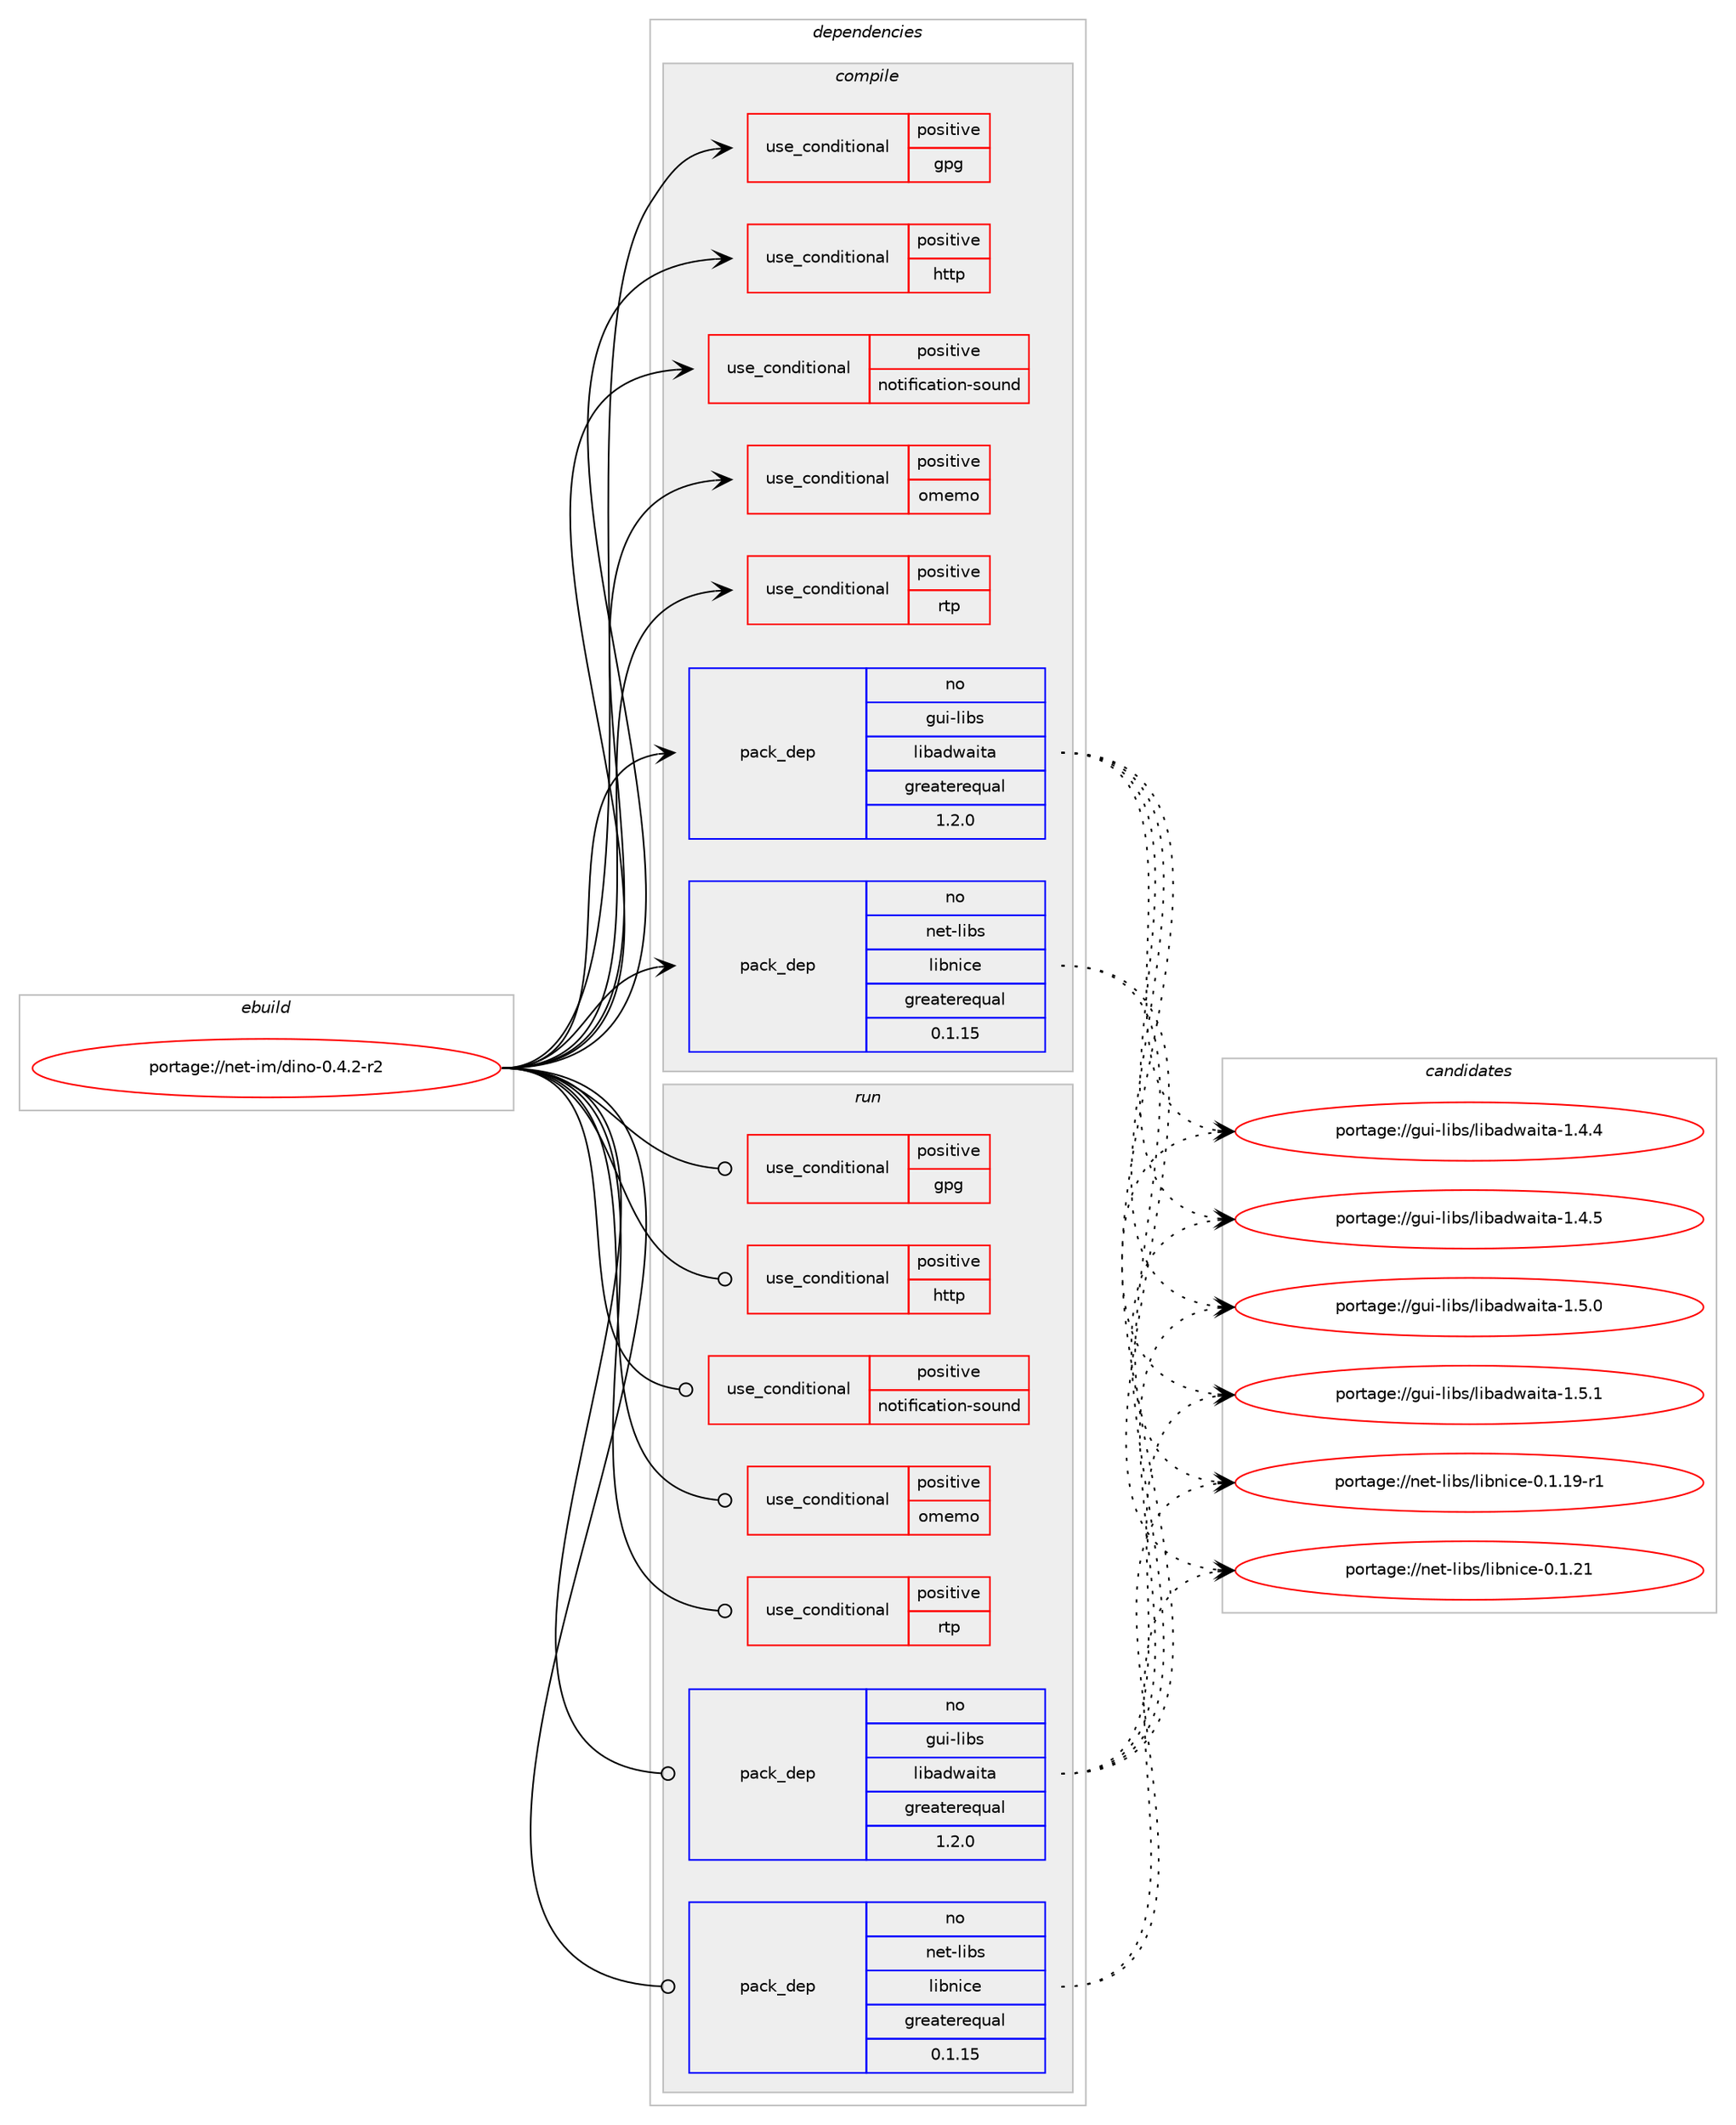 digraph prolog {

# *************
# Graph options
# *************

newrank=true;
concentrate=true;
compound=true;
graph [rankdir=LR,fontname=Helvetica,fontsize=10,ranksep=1.5];#, ranksep=2.5, nodesep=0.2];
edge  [arrowhead=vee];
node  [fontname=Helvetica,fontsize=10];

# **********
# The ebuild
# **********

subgraph cluster_leftcol {
color=gray;
rank=same;
label=<<i>ebuild</i>>;
id [label="portage://net-im/dino-0.4.2-r2", color=red, width=4, href="../net-im/dino-0.4.2-r2.svg"];
}

# ****************
# The dependencies
# ****************

subgraph cluster_midcol {
color=gray;
label=<<i>dependencies</i>>;
subgraph cluster_compile {
fillcolor="#eeeeee";
style=filled;
label=<<i>compile</i>>;
subgraph cond88938 {
dependency179199 [label=<<TABLE BORDER="0" CELLBORDER="1" CELLSPACING="0" CELLPADDING="4"><TR><TD ROWSPAN="3" CELLPADDING="10">use_conditional</TD></TR><TR><TD>positive</TD></TR><TR><TD>gpg</TD></TR></TABLE>>, shape=none, color=red];
# *** BEGIN UNKNOWN DEPENDENCY TYPE (TODO) ***
# dependency179199 -> package_dependency(portage://net-im/dino-0.4.2-r2,install,no,app-crypt,gpgme,none,[,,],any_same_slot,[])
# *** END UNKNOWN DEPENDENCY TYPE (TODO) ***

}
id:e -> dependency179199:w [weight=20,style="solid",arrowhead="vee"];
subgraph cond88939 {
dependency179200 [label=<<TABLE BORDER="0" CELLBORDER="1" CELLSPACING="0" CELLPADDING="4"><TR><TD ROWSPAN="3" CELLPADDING="10">use_conditional</TD></TR><TR><TD>positive</TD></TR><TR><TD>http</TD></TR></TABLE>>, shape=none, color=red];
# *** BEGIN UNKNOWN DEPENDENCY TYPE (TODO) ***
# dependency179200 -> package_dependency(portage://net-im/dino-0.4.2-r2,install,no,net-libs,libsoup,none,[,,],[slot(2.4)],[])
# *** END UNKNOWN DEPENDENCY TYPE (TODO) ***

}
id:e -> dependency179200:w [weight=20,style="solid",arrowhead="vee"];
subgraph cond88940 {
dependency179201 [label=<<TABLE BORDER="0" CELLBORDER="1" CELLSPACING="0" CELLPADDING="4"><TR><TD ROWSPAN="3" CELLPADDING="10">use_conditional</TD></TR><TR><TD>positive</TD></TR><TR><TD>notification-sound</TD></TR></TABLE>>, shape=none, color=red];
# *** BEGIN UNKNOWN DEPENDENCY TYPE (TODO) ***
# dependency179201 -> package_dependency(portage://net-im/dino-0.4.2-r2,install,no,media-libs,libcanberra,none,[,,],[slot(0)],[use(enable(sound),none)])
# *** END UNKNOWN DEPENDENCY TYPE (TODO) ***

}
id:e -> dependency179201:w [weight=20,style="solid",arrowhead="vee"];
subgraph cond88941 {
dependency179202 [label=<<TABLE BORDER="0" CELLBORDER="1" CELLSPACING="0" CELLPADDING="4"><TR><TD ROWSPAN="3" CELLPADDING="10">use_conditional</TD></TR><TR><TD>positive</TD></TR><TR><TD>omemo</TD></TR></TABLE>>, shape=none, color=red];
# *** BEGIN UNKNOWN DEPENDENCY TYPE (TODO) ***
# dependency179202 -> package_dependency(portage://net-im/dino-0.4.2-r2,install,no,dev-libs,libgcrypt,none,[,,],any_same_slot,[])
# *** END UNKNOWN DEPENDENCY TYPE (TODO) ***

# *** BEGIN UNKNOWN DEPENDENCY TYPE (TODO) ***
# dependency179202 -> package_dependency(portage://net-im/dino-0.4.2-r2,install,no,media-gfx,qrencode,none,[,,],any_same_slot,[])
# *** END UNKNOWN DEPENDENCY TYPE (TODO) ***

}
id:e -> dependency179202:w [weight=20,style="solid",arrowhead="vee"];
subgraph cond88942 {
dependency179203 [label=<<TABLE BORDER="0" CELLBORDER="1" CELLSPACING="0" CELLPADDING="4"><TR><TD ROWSPAN="3" CELLPADDING="10">use_conditional</TD></TR><TR><TD>positive</TD></TR><TR><TD>rtp</TD></TR></TABLE>>, shape=none, color=red];
# *** BEGIN UNKNOWN DEPENDENCY TYPE (TODO) ***
# dependency179203 -> package_dependency(portage://net-im/dino-0.4.2-r2,install,no,media-libs,gst-plugins-base,none,[,,],[slot(1.0)],[])
# *** END UNKNOWN DEPENDENCY TYPE (TODO) ***

# *** BEGIN UNKNOWN DEPENDENCY TYPE (TODO) ***
# dependency179203 -> package_dependency(portage://net-im/dino-0.4.2-r2,install,no,media-libs,gstreamer,none,[,,],[slot(1.0)],[])
# *** END UNKNOWN DEPENDENCY TYPE (TODO) ***

# *** BEGIN UNKNOWN DEPENDENCY TYPE (TODO) ***
# dependency179203 -> package_dependency(portage://net-im/dino-0.4.2-r2,install,no,media-libs,webrtc-audio-processing,none,[,,],[slot(0)],[])
# *** END UNKNOWN DEPENDENCY TYPE (TODO) ***

}
id:e -> dependency179203:w [weight=20,style="solid",arrowhead="vee"];
# *** BEGIN UNKNOWN DEPENDENCY TYPE (TODO) ***
# id -> package_dependency(portage://net-im/dino-0.4.2-r2,install,no,dev-db,sqlite,none,[,,],[slot(3)],[])
# *** END UNKNOWN DEPENDENCY TYPE (TODO) ***

# *** BEGIN UNKNOWN DEPENDENCY TYPE (TODO) ***
# id -> package_dependency(portage://net-im/dino-0.4.2-r2,install,no,dev-libs,glib,none,[,,],[slot(2)],[])
# *** END UNKNOWN DEPENDENCY TYPE (TODO) ***

# *** BEGIN UNKNOWN DEPENDENCY TYPE (TODO) ***
# id -> package_dependency(portage://net-im/dino-0.4.2-r2,install,no,dev-libs,icu,none,[,,],any_same_slot,[])
# *** END UNKNOWN DEPENDENCY TYPE (TODO) ***

# *** BEGIN UNKNOWN DEPENDENCY TYPE (TODO) ***
# id -> package_dependency(portage://net-im/dino-0.4.2-r2,install,no,dev-libs,libgee,none,[,,],[slot(0.8),equal],[])
# *** END UNKNOWN DEPENDENCY TYPE (TODO) ***

# *** BEGIN UNKNOWN DEPENDENCY TYPE (TODO) ***
# id -> package_dependency(portage://net-im/dino-0.4.2-r2,install,no,gui-libs,gtk,none,[,,],[slot(4)],[])
# *** END UNKNOWN DEPENDENCY TYPE (TODO) ***

subgraph pack87717 {
dependency179204 [label=<<TABLE BORDER="0" CELLBORDER="1" CELLSPACING="0" CELLPADDING="4" WIDTH="220"><TR><TD ROWSPAN="6" CELLPADDING="30">pack_dep</TD></TR><TR><TD WIDTH="110">no</TD></TR><TR><TD>gui-libs</TD></TR><TR><TD>libadwaita</TD></TR><TR><TD>greaterequal</TD></TR><TR><TD>1.2.0</TD></TR></TABLE>>, shape=none, color=blue];
}
id:e -> dependency179204:w [weight=20,style="solid",arrowhead="vee"];
# *** BEGIN UNKNOWN DEPENDENCY TYPE (TODO) ***
# id -> package_dependency(portage://net-im/dino-0.4.2-r2,install,no,media-libs,graphene,none,[,,],[],[])
# *** END UNKNOWN DEPENDENCY TYPE (TODO) ***

# *** BEGIN UNKNOWN DEPENDENCY TYPE (TODO) ***
# id -> package_dependency(portage://net-im/dino-0.4.2-r2,install,no,media-libs,gst-plugins-base,none,[,,],[],[])
# *** END UNKNOWN DEPENDENCY TYPE (TODO) ***

# *** BEGIN UNKNOWN DEPENDENCY TYPE (TODO) ***
# id -> package_dependency(portage://net-im/dino-0.4.2-r2,install,no,media-libs,gstreamer,none,[,,],[],[])
# *** END UNKNOWN DEPENDENCY TYPE (TODO) ***

# *** BEGIN UNKNOWN DEPENDENCY TYPE (TODO) ***
# id -> package_dependency(portage://net-im/dino-0.4.2-r2,install,no,net-libs,glib-networking,none,[,,],[],[])
# *** END UNKNOWN DEPENDENCY TYPE (TODO) ***

# *** BEGIN UNKNOWN DEPENDENCY TYPE (TODO) ***
# id -> package_dependency(portage://net-im/dino-0.4.2-r2,install,no,net-libs,gnutls,none,[,,],any_same_slot,[])
# *** END UNKNOWN DEPENDENCY TYPE (TODO) ***

subgraph pack87718 {
dependency179205 [label=<<TABLE BORDER="0" CELLBORDER="1" CELLSPACING="0" CELLPADDING="4" WIDTH="220"><TR><TD ROWSPAN="6" CELLPADDING="30">pack_dep</TD></TR><TR><TD WIDTH="110">no</TD></TR><TR><TD>net-libs</TD></TR><TR><TD>libnice</TD></TR><TR><TD>greaterequal</TD></TR><TR><TD>0.1.15</TD></TR></TABLE>>, shape=none, color=blue];
}
id:e -> dependency179205:w [weight=20,style="solid",arrowhead="vee"];
# *** BEGIN UNKNOWN DEPENDENCY TYPE (TODO) ***
# id -> package_dependency(portage://net-im/dino-0.4.2-r2,install,no,net-libs,libsignal-protocol-c,none,[,,],[],[])
# *** END UNKNOWN DEPENDENCY TYPE (TODO) ***

# *** BEGIN UNKNOWN DEPENDENCY TYPE (TODO) ***
# id -> package_dependency(portage://net-im/dino-0.4.2-r2,install,no,net-libs,libsrtp,none,[,,],[slot(2),equal],[])
# *** END UNKNOWN DEPENDENCY TYPE (TODO) ***

# *** BEGIN UNKNOWN DEPENDENCY TYPE (TODO) ***
# id -> package_dependency(portage://net-im/dino-0.4.2-r2,install,no,x11-libs,cairo,none,[,,],[],[])
# *** END UNKNOWN DEPENDENCY TYPE (TODO) ***

# *** BEGIN UNKNOWN DEPENDENCY TYPE (TODO) ***
# id -> package_dependency(portage://net-im/dino-0.4.2-r2,install,no,x11-libs,gdk-pixbuf,none,[,,],[slot(2)],[])
# *** END UNKNOWN DEPENDENCY TYPE (TODO) ***

# *** BEGIN UNKNOWN DEPENDENCY TYPE (TODO) ***
# id -> package_dependency(portage://net-im/dino-0.4.2-r2,install,no,x11-libs,pango,none,[,,],[],[])
# *** END UNKNOWN DEPENDENCY TYPE (TODO) ***

}
subgraph cluster_compileandrun {
fillcolor="#eeeeee";
style=filled;
label=<<i>compile and run</i>>;
}
subgraph cluster_run {
fillcolor="#eeeeee";
style=filled;
label=<<i>run</i>>;
subgraph cond88943 {
dependency179206 [label=<<TABLE BORDER="0" CELLBORDER="1" CELLSPACING="0" CELLPADDING="4"><TR><TD ROWSPAN="3" CELLPADDING="10">use_conditional</TD></TR><TR><TD>positive</TD></TR><TR><TD>gpg</TD></TR></TABLE>>, shape=none, color=red];
# *** BEGIN UNKNOWN DEPENDENCY TYPE (TODO) ***
# dependency179206 -> package_dependency(portage://net-im/dino-0.4.2-r2,run,no,app-crypt,gpgme,none,[,,],any_same_slot,[])
# *** END UNKNOWN DEPENDENCY TYPE (TODO) ***

}
id:e -> dependency179206:w [weight=20,style="solid",arrowhead="odot"];
subgraph cond88944 {
dependency179207 [label=<<TABLE BORDER="0" CELLBORDER="1" CELLSPACING="0" CELLPADDING="4"><TR><TD ROWSPAN="3" CELLPADDING="10">use_conditional</TD></TR><TR><TD>positive</TD></TR><TR><TD>http</TD></TR></TABLE>>, shape=none, color=red];
# *** BEGIN UNKNOWN DEPENDENCY TYPE (TODO) ***
# dependency179207 -> package_dependency(portage://net-im/dino-0.4.2-r2,run,no,net-libs,libsoup,none,[,,],[slot(2.4)],[])
# *** END UNKNOWN DEPENDENCY TYPE (TODO) ***

}
id:e -> dependency179207:w [weight=20,style="solid",arrowhead="odot"];
subgraph cond88945 {
dependency179208 [label=<<TABLE BORDER="0" CELLBORDER="1" CELLSPACING="0" CELLPADDING="4"><TR><TD ROWSPAN="3" CELLPADDING="10">use_conditional</TD></TR><TR><TD>positive</TD></TR><TR><TD>notification-sound</TD></TR></TABLE>>, shape=none, color=red];
# *** BEGIN UNKNOWN DEPENDENCY TYPE (TODO) ***
# dependency179208 -> package_dependency(portage://net-im/dino-0.4.2-r2,run,no,media-libs,libcanberra,none,[,,],[slot(0)],[use(enable(sound),none)])
# *** END UNKNOWN DEPENDENCY TYPE (TODO) ***

}
id:e -> dependency179208:w [weight=20,style="solid",arrowhead="odot"];
subgraph cond88946 {
dependency179209 [label=<<TABLE BORDER="0" CELLBORDER="1" CELLSPACING="0" CELLPADDING="4"><TR><TD ROWSPAN="3" CELLPADDING="10">use_conditional</TD></TR><TR><TD>positive</TD></TR><TR><TD>omemo</TD></TR></TABLE>>, shape=none, color=red];
# *** BEGIN UNKNOWN DEPENDENCY TYPE (TODO) ***
# dependency179209 -> package_dependency(portage://net-im/dino-0.4.2-r2,run,no,dev-libs,libgcrypt,none,[,,],any_same_slot,[])
# *** END UNKNOWN DEPENDENCY TYPE (TODO) ***

# *** BEGIN UNKNOWN DEPENDENCY TYPE (TODO) ***
# dependency179209 -> package_dependency(portage://net-im/dino-0.4.2-r2,run,no,media-gfx,qrencode,none,[,,],any_same_slot,[])
# *** END UNKNOWN DEPENDENCY TYPE (TODO) ***

}
id:e -> dependency179209:w [weight=20,style="solid",arrowhead="odot"];
subgraph cond88947 {
dependency179210 [label=<<TABLE BORDER="0" CELLBORDER="1" CELLSPACING="0" CELLPADDING="4"><TR><TD ROWSPAN="3" CELLPADDING="10">use_conditional</TD></TR><TR><TD>positive</TD></TR><TR><TD>rtp</TD></TR></TABLE>>, shape=none, color=red];
# *** BEGIN UNKNOWN DEPENDENCY TYPE (TODO) ***
# dependency179210 -> package_dependency(portage://net-im/dino-0.4.2-r2,run,no,media-libs,gst-plugins-base,none,[,,],[slot(1.0)],[])
# *** END UNKNOWN DEPENDENCY TYPE (TODO) ***

# *** BEGIN UNKNOWN DEPENDENCY TYPE (TODO) ***
# dependency179210 -> package_dependency(portage://net-im/dino-0.4.2-r2,run,no,media-libs,gstreamer,none,[,,],[slot(1.0)],[])
# *** END UNKNOWN DEPENDENCY TYPE (TODO) ***

# *** BEGIN UNKNOWN DEPENDENCY TYPE (TODO) ***
# dependency179210 -> package_dependency(portage://net-im/dino-0.4.2-r2,run,no,media-libs,webrtc-audio-processing,none,[,,],[slot(0)],[])
# *** END UNKNOWN DEPENDENCY TYPE (TODO) ***

}
id:e -> dependency179210:w [weight=20,style="solid",arrowhead="odot"];
# *** BEGIN UNKNOWN DEPENDENCY TYPE (TODO) ***
# id -> package_dependency(portage://net-im/dino-0.4.2-r2,run,no,dev-db,sqlite,none,[,,],[slot(3)],[])
# *** END UNKNOWN DEPENDENCY TYPE (TODO) ***

# *** BEGIN UNKNOWN DEPENDENCY TYPE (TODO) ***
# id -> package_dependency(portage://net-im/dino-0.4.2-r2,run,no,dev-libs,glib,none,[,,],[slot(2)],[])
# *** END UNKNOWN DEPENDENCY TYPE (TODO) ***

# *** BEGIN UNKNOWN DEPENDENCY TYPE (TODO) ***
# id -> package_dependency(portage://net-im/dino-0.4.2-r2,run,no,dev-libs,icu,none,[,,],any_same_slot,[])
# *** END UNKNOWN DEPENDENCY TYPE (TODO) ***

# *** BEGIN UNKNOWN DEPENDENCY TYPE (TODO) ***
# id -> package_dependency(portage://net-im/dino-0.4.2-r2,run,no,dev-libs,libgee,none,[,,],[slot(0.8),equal],[])
# *** END UNKNOWN DEPENDENCY TYPE (TODO) ***

# *** BEGIN UNKNOWN DEPENDENCY TYPE (TODO) ***
# id -> package_dependency(portage://net-im/dino-0.4.2-r2,run,no,gui-libs,gtk,none,[,,],[slot(4)],[])
# *** END UNKNOWN DEPENDENCY TYPE (TODO) ***

subgraph pack87719 {
dependency179211 [label=<<TABLE BORDER="0" CELLBORDER="1" CELLSPACING="0" CELLPADDING="4" WIDTH="220"><TR><TD ROWSPAN="6" CELLPADDING="30">pack_dep</TD></TR><TR><TD WIDTH="110">no</TD></TR><TR><TD>gui-libs</TD></TR><TR><TD>libadwaita</TD></TR><TR><TD>greaterequal</TD></TR><TR><TD>1.2.0</TD></TR></TABLE>>, shape=none, color=blue];
}
id:e -> dependency179211:w [weight=20,style="solid",arrowhead="odot"];
# *** BEGIN UNKNOWN DEPENDENCY TYPE (TODO) ***
# id -> package_dependency(portage://net-im/dino-0.4.2-r2,run,no,media-libs,graphene,none,[,,],[],[])
# *** END UNKNOWN DEPENDENCY TYPE (TODO) ***

# *** BEGIN UNKNOWN DEPENDENCY TYPE (TODO) ***
# id -> package_dependency(portage://net-im/dino-0.4.2-r2,run,no,net-libs,glib-networking,none,[,,],[],[])
# *** END UNKNOWN DEPENDENCY TYPE (TODO) ***

# *** BEGIN UNKNOWN DEPENDENCY TYPE (TODO) ***
# id -> package_dependency(portage://net-im/dino-0.4.2-r2,run,no,net-libs,gnutls,none,[,,],any_same_slot,[])
# *** END UNKNOWN DEPENDENCY TYPE (TODO) ***

subgraph pack87720 {
dependency179212 [label=<<TABLE BORDER="0" CELLBORDER="1" CELLSPACING="0" CELLPADDING="4" WIDTH="220"><TR><TD ROWSPAN="6" CELLPADDING="30">pack_dep</TD></TR><TR><TD WIDTH="110">no</TD></TR><TR><TD>net-libs</TD></TR><TR><TD>libnice</TD></TR><TR><TD>greaterequal</TD></TR><TR><TD>0.1.15</TD></TR></TABLE>>, shape=none, color=blue];
}
id:e -> dependency179212:w [weight=20,style="solid",arrowhead="odot"];
# *** BEGIN UNKNOWN DEPENDENCY TYPE (TODO) ***
# id -> package_dependency(portage://net-im/dino-0.4.2-r2,run,no,net-libs,libsignal-protocol-c,none,[,,],[],[])
# *** END UNKNOWN DEPENDENCY TYPE (TODO) ***

# *** BEGIN UNKNOWN DEPENDENCY TYPE (TODO) ***
# id -> package_dependency(portage://net-im/dino-0.4.2-r2,run,no,net-libs,libsrtp,none,[,,],[slot(2),equal],[])
# *** END UNKNOWN DEPENDENCY TYPE (TODO) ***

# *** BEGIN UNKNOWN DEPENDENCY TYPE (TODO) ***
# id -> package_dependency(portage://net-im/dino-0.4.2-r2,run,no,x11-libs,cairo,none,[,,],[],[])
# *** END UNKNOWN DEPENDENCY TYPE (TODO) ***

# *** BEGIN UNKNOWN DEPENDENCY TYPE (TODO) ***
# id -> package_dependency(portage://net-im/dino-0.4.2-r2,run,no,x11-libs,gdk-pixbuf,none,[,,],[slot(2)],[])
# *** END UNKNOWN DEPENDENCY TYPE (TODO) ***

# *** BEGIN UNKNOWN DEPENDENCY TYPE (TODO) ***
# id -> package_dependency(portage://net-im/dino-0.4.2-r2,run,no,x11-libs,pango,none,[,,],[],[])
# *** END UNKNOWN DEPENDENCY TYPE (TODO) ***

}
}

# **************
# The candidates
# **************

subgraph cluster_choices {
rank=same;
color=gray;
label=<<i>candidates</i>>;

subgraph choice87717 {
color=black;
nodesep=1;
choice10311710545108105981154710810598971001199710511697454946524652 [label="portage://gui-libs/libadwaita-1.4.4", color=red, width=4,href="../gui-libs/libadwaita-1.4.4.svg"];
choice10311710545108105981154710810598971001199710511697454946524653 [label="portage://gui-libs/libadwaita-1.4.5", color=red, width=4,href="../gui-libs/libadwaita-1.4.5.svg"];
choice10311710545108105981154710810598971001199710511697454946534648 [label="portage://gui-libs/libadwaita-1.5.0", color=red, width=4,href="../gui-libs/libadwaita-1.5.0.svg"];
choice10311710545108105981154710810598971001199710511697454946534649 [label="portage://gui-libs/libadwaita-1.5.1", color=red, width=4,href="../gui-libs/libadwaita-1.5.1.svg"];
dependency179204:e -> choice10311710545108105981154710810598971001199710511697454946524652:w [style=dotted,weight="100"];
dependency179204:e -> choice10311710545108105981154710810598971001199710511697454946524653:w [style=dotted,weight="100"];
dependency179204:e -> choice10311710545108105981154710810598971001199710511697454946534648:w [style=dotted,weight="100"];
dependency179204:e -> choice10311710545108105981154710810598971001199710511697454946534649:w [style=dotted,weight="100"];
}
subgraph choice87718 {
color=black;
nodesep=1;
choice1101011164510810598115471081059811010599101454846494649574511449 [label="portage://net-libs/libnice-0.1.19-r1", color=red, width=4,href="../net-libs/libnice-0.1.19-r1.svg"];
choice110101116451081059811547108105981101059910145484649465049 [label="portage://net-libs/libnice-0.1.21", color=red, width=4,href="../net-libs/libnice-0.1.21.svg"];
dependency179205:e -> choice1101011164510810598115471081059811010599101454846494649574511449:w [style=dotted,weight="100"];
dependency179205:e -> choice110101116451081059811547108105981101059910145484649465049:w [style=dotted,weight="100"];
}
subgraph choice87719 {
color=black;
nodesep=1;
choice10311710545108105981154710810598971001199710511697454946524652 [label="portage://gui-libs/libadwaita-1.4.4", color=red, width=4,href="../gui-libs/libadwaita-1.4.4.svg"];
choice10311710545108105981154710810598971001199710511697454946524653 [label="portage://gui-libs/libadwaita-1.4.5", color=red, width=4,href="../gui-libs/libadwaita-1.4.5.svg"];
choice10311710545108105981154710810598971001199710511697454946534648 [label="portage://gui-libs/libadwaita-1.5.0", color=red, width=4,href="../gui-libs/libadwaita-1.5.0.svg"];
choice10311710545108105981154710810598971001199710511697454946534649 [label="portage://gui-libs/libadwaita-1.5.1", color=red, width=4,href="../gui-libs/libadwaita-1.5.1.svg"];
dependency179211:e -> choice10311710545108105981154710810598971001199710511697454946524652:w [style=dotted,weight="100"];
dependency179211:e -> choice10311710545108105981154710810598971001199710511697454946524653:w [style=dotted,weight="100"];
dependency179211:e -> choice10311710545108105981154710810598971001199710511697454946534648:w [style=dotted,weight="100"];
dependency179211:e -> choice10311710545108105981154710810598971001199710511697454946534649:w [style=dotted,weight="100"];
}
subgraph choice87720 {
color=black;
nodesep=1;
choice1101011164510810598115471081059811010599101454846494649574511449 [label="portage://net-libs/libnice-0.1.19-r1", color=red, width=4,href="../net-libs/libnice-0.1.19-r1.svg"];
choice110101116451081059811547108105981101059910145484649465049 [label="portage://net-libs/libnice-0.1.21", color=red, width=4,href="../net-libs/libnice-0.1.21.svg"];
dependency179212:e -> choice1101011164510810598115471081059811010599101454846494649574511449:w [style=dotted,weight="100"];
dependency179212:e -> choice110101116451081059811547108105981101059910145484649465049:w [style=dotted,weight="100"];
}
}

}
